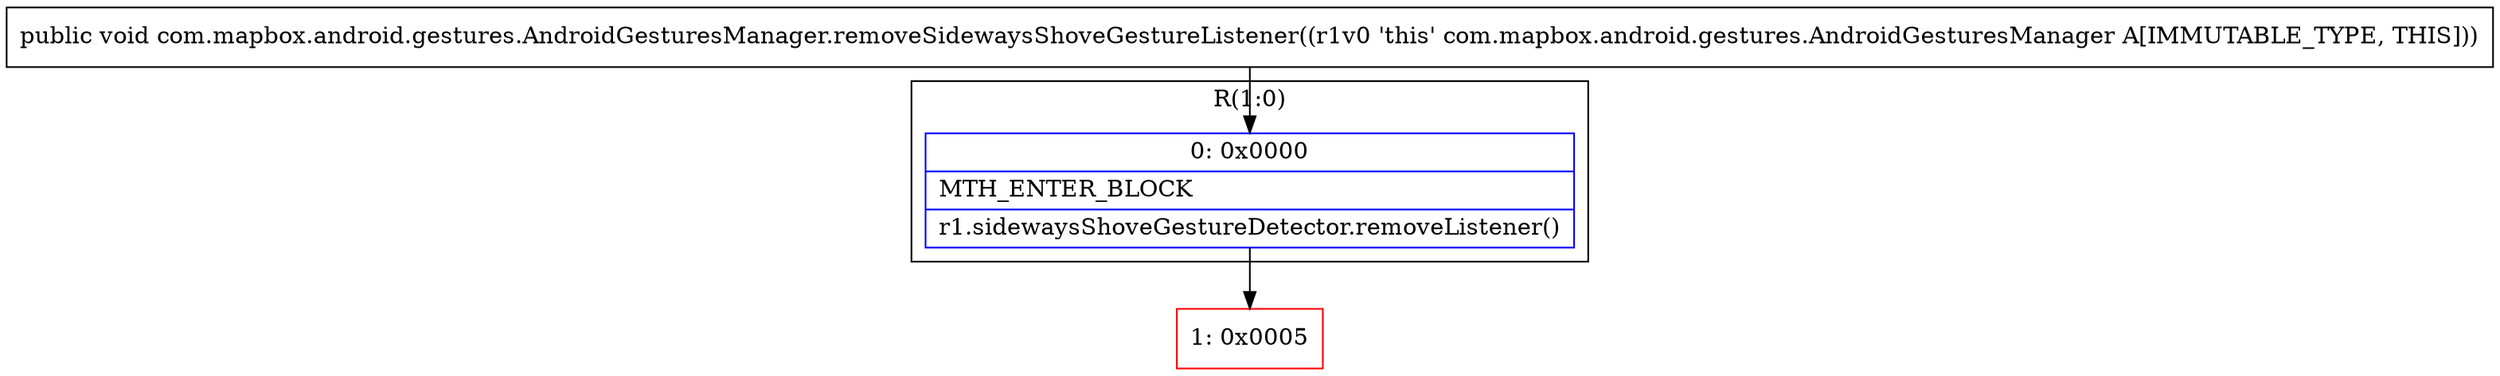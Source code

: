 digraph "CFG forcom.mapbox.android.gestures.AndroidGesturesManager.removeSidewaysShoveGestureListener()V" {
subgraph cluster_Region_1453074223 {
label = "R(1:0)";
node [shape=record,color=blue];
Node_0 [shape=record,label="{0\:\ 0x0000|MTH_ENTER_BLOCK\l|r1.sidewaysShoveGestureDetector.removeListener()\l}"];
}
Node_1 [shape=record,color=red,label="{1\:\ 0x0005}"];
MethodNode[shape=record,label="{public void com.mapbox.android.gestures.AndroidGesturesManager.removeSidewaysShoveGestureListener((r1v0 'this' com.mapbox.android.gestures.AndroidGesturesManager A[IMMUTABLE_TYPE, THIS])) }"];
MethodNode -> Node_0;
Node_0 -> Node_1;
}

